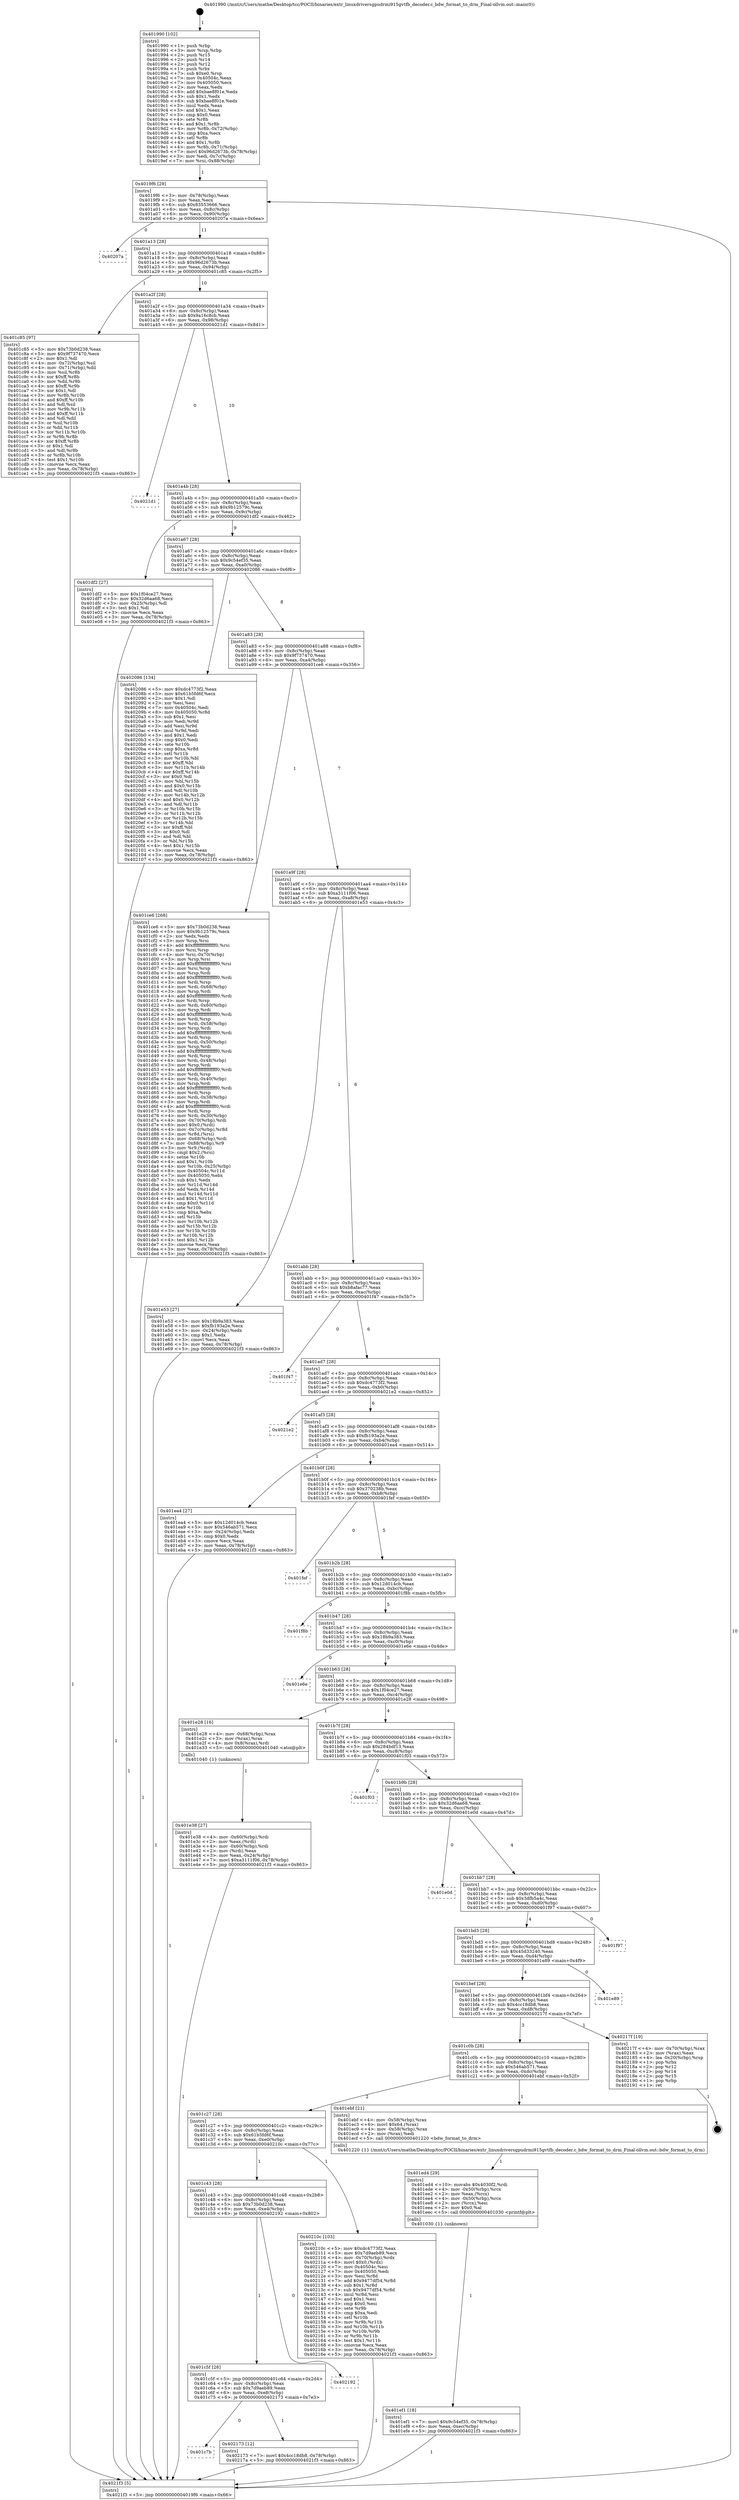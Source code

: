 digraph "0x401990" {
  label = "0x401990 (/mnt/c/Users/mathe/Desktop/tcc/POCII/binaries/extr_linuxdriversgpudrmi915gvtfb_decoder.c_bdw_format_to_drm_Final-ollvm.out::main(0))"
  labelloc = "t"
  node[shape=record]

  Entry [label="",width=0.3,height=0.3,shape=circle,fillcolor=black,style=filled]
  "0x4019f6" [label="{
     0x4019f6 [29]\l
     | [instrs]\l
     &nbsp;&nbsp;0x4019f6 \<+3\>: mov -0x78(%rbp),%eax\l
     &nbsp;&nbsp;0x4019f9 \<+2\>: mov %eax,%ecx\l
     &nbsp;&nbsp;0x4019fb \<+6\>: sub $0x83553666,%ecx\l
     &nbsp;&nbsp;0x401a01 \<+6\>: mov %eax,-0x8c(%rbp)\l
     &nbsp;&nbsp;0x401a07 \<+6\>: mov %ecx,-0x90(%rbp)\l
     &nbsp;&nbsp;0x401a0d \<+6\>: je 000000000040207a \<main+0x6ea\>\l
  }"]
  "0x40207a" [label="{
     0x40207a\l
  }", style=dashed]
  "0x401a13" [label="{
     0x401a13 [28]\l
     | [instrs]\l
     &nbsp;&nbsp;0x401a13 \<+5\>: jmp 0000000000401a18 \<main+0x88\>\l
     &nbsp;&nbsp;0x401a18 \<+6\>: mov -0x8c(%rbp),%eax\l
     &nbsp;&nbsp;0x401a1e \<+5\>: sub $0x96d2673b,%eax\l
     &nbsp;&nbsp;0x401a23 \<+6\>: mov %eax,-0x94(%rbp)\l
     &nbsp;&nbsp;0x401a29 \<+6\>: je 0000000000401c85 \<main+0x2f5\>\l
  }"]
  Exit [label="",width=0.3,height=0.3,shape=circle,fillcolor=black,style=filled,peripheries=2]
  "0x401c85" [label="{
     0x401c85 [97]\l
     | [instrs]\l
     &nbsp;&nbsp;0x401c85 \<+5\>: mov $0x73b0d238,%eax\l
     &nbsp;&nbsp;0x401c8a \<+5\>: mov $0x9f737470,%ecx\l
     &nbsp;&nbsp;0x401c8f \<+2\>: mov $0x1,%dl\l
     &nbsp;&nbsp;0x401c91 \<+4\>: mov -0x72(%rbp),%sil\l
     &nbsp;&nbsp;0x401c95 \<+4\>: mov -0x71(%rbp),%dil\l
     &nbsp;&nbsp;0x401c99 \<+3\>: mov %sil,%r8b\l
     &nbsp;&nbsp;0x401c9c \<+4\>: xor $0xff,%r8b\l
     &nbsp;&nbsp;0x401ca0 \<+3\>: mov %dil,%r9b\l
     &nbsp;&nbsp;0x401ca3 \<+4\>: xor $0xff,%r9b\l
     &nbsp;&nbsp;0x401ca7 \<+3\>: xor $0x1,%dl\l
     &nbsp;&nbsp;0x401caa \<+3\>: mov %r8b,%r10b\l
     &nbsp;&nbsp;0x401cad \<+4\>: and $0xff,%r10b\l
     &nbsp;&nbsp;0x401cb1 \<+3\>: and %dl,%sil\l
     &nbsp;&nbsp;0x401cb4 \<+3\>: mov %r9b,%r11b\l
     &nbsp;&nbsp;0x401cb7 \<+4\>: and $0xff,%r11b\l
     &nbsp;&nbsp;0x401cbb \<+3\>: and %dl,%dil\l
     &nbsp;&nbsp;0x401cbe \<+3\>: or %sil,%r10b\l
     &nbsp;&nbsp;0x401cc1 \<+3\>: or %dil,%r11b\l
     &nbsp;&nbsp;0x401cc4 \<+3\>: xor %r11b,%r10b\l
     &nbsp;&nbsp;0x401cc7 \<+3\>: or %r9b,%r8b\l
     &nbsp;&nbsp;0x401cca \<+4\>: xor $0xff,%r8b\l
     &nbsp;&nbsp;0x401cce \<+3\>: or $0x1,%dl\l
     &nbsp;&nbsp;0x401cd1 \<+3\>: and %dl,%r8b\l
     &nbsp;&nbsp;0x401cd4 \<+3\>: or %r8b,%r10b\l
     &nbsp;&nbsp;0x401cd7 \<+4\>: test $0x1,%r10b\l
     &nbsp;&nbsp;0x401cdb \<+3\>: cmovne %ecx,%eax\l
     &nbsp;&nbsp;0x401cde \<+3\>: mov %eax,-0x78(%rbp)\l
     &nbsp;&nbsp;0x401ce1 \<+5\>: jmp 00000000004021f3 \<main+0x863\>\l
  }"]
  "0x401a2f" [label="{
     0x401a2f [28]\l
     | [instrs]\l
     &nbsp;&nbsp;0x401a2f \<+5\>: jmp 0000000000401a34 \<main+0xa4\>\l
     &nbsp;&nbsp;0x401a34 \<+6\>: mov -0x8c(%rbp),%eax\l
     &nbsp;&nbsp;0x401a3a \<+5\>: sub $0x9a16c8cb,%eax\l
     &nbsp;&nbsp;0x401a3f \<+6\>: mov %eax,-0x98(%rbp)\l
     &nbsp;&nbsp;0x401a45 \<+6\>: je 00000000004021d1 \<main+0x841\>\l
  }"]
  "0x4021f3" [label="{
     0x4021f3 [5]\l
     | [instrs]\l
     &nbsp;&nbsp;0x4021f3 \<+5\>: jmp 00000000004019f6 \<main+0x66\>\l
  }"]
  "0x401990" [label="{
     0x401990 [102]\l
     | [instrs]\l
     &nbsp;&nbsp;0x401990 \<+1\>: push %rbp\l
     &nbsp;&nbsp;0x401991 \<+3\>: mov %rsp,%rbp\l
     &nbsp;&nbsp;0x401994 \<+2\>: push %r15\l
     &nbsp;&nbsp;0x401996 \<+2\>: push %r14\l
     &nbsp;&nbsp;0x401998 \<+2\>: push %r12\l
     &nbsp;&nbsp;0x40199a \<+1\>: push %rbx\l
     &nbsp;&nbsp;0x40199b \<+7\>: sub $0xe0,%rsp\l
     &nbsp;&nbsp;0x4019a2 \<+7\>: mov 0x40504c,%eax\l
     &nbsp;&nbsp;0x4019a9 \<+7\>: mov 0x405050,%ecx\l
     &nbsp;&nbsp;0x4019b0 \<+2\>: mov %eax,%edx\l
     &nbsp;&nbsp;0x4019b2 \<+6\>: add $0xbae8f01e,%edx\l
     &nbsp;&nbsp;0x4019b8 \<+3\>: sub $0x1,%edx\l
     &nbsp;&nbsp;0x4019bb \<+6\>: sub $0xbae8f01e,%edx\l
     &nbsp;&nbsp;0x4019c1 \<+3\>: imul %edx,%eax\l
     &nbsp;&nbsp;0x4019c4 \<+3\>: and $0x1,%eax\l
     &nbsp;&nbsp;0x4019c7 \<+3\>: cmp $0x0,%eax\l
     &nbsp;&nbsp;0x4019ca \<+4\>: sete %r8b\l
     &nbsp;&nbsp;0x4019ce \<+4\>: and $0x1,%r8b\l
     &nbsp;&nbsp;0x4019d2 \<+4\>: mov %r8b,-0x72(%rbp)\l
     &nbsp;&nbsp;0x4019d6 \<+3\>: cmp $0xa,%ecx\l
     &nbsp;&nbsp;0x4019d9 \<+4\>: setl %r8b\l
     &nbsp;&nbsp;0x4019dd \<+4\>: and $0x1,%r8b\l
     &nbsp;&nbsp;0x4019e1 \<+4\>: mov %r8b,-0x71(%rbp)\l
     &nbsp;&nbsp;0x4019e5 \<+7\>: movl $0x96d2673b,-0x78(%rbp)\l
     &nbsp;&nbsp;0x4019ec \<+3\>: mov %edi,-0x7c(%rbp)\l
     &nbsp;&nbsp;0x4019ef \<+7\>: mov %rsi,-0x88(%rbp)\l
  }"]
  "0x401c7b" [label="{
     0x401c7b\l
  }", style=dashed]
  "0x4021d1" [label="{
     0x4021d1\l
  }", style=dashed]
  "0x401a4b" [label="{
     0x401a4b [28]\l
     | [instrs]\l
     &nbsp;&nbsp;0x401a4b \<+5\>: jmp 0000000000401a50 \<main+0xc0\>\l
     &nbsp;&nbsp;0x401a50 \<+6\>: mov -0x8c(%rbp),%eax\l
     &nbsp;&nbsp;0x401a56 \<+5\>: sub $0x9b12579c,%eax\l
     &nbsp;&nbsp;0x401a5b \<+6\>: mov %eax,-0x9c(%rbp)\l
     &nbsp;&nbsp;0x401a61 \<+6\>: je 0000000000401df2 \<main+0x462\>\l
  }"]
  "0x402173" [label="{
     0x402173 [12]\l
     | [instrs]\l
     &nbsp;&nbsp;0x402173 \<+7\>: movl $0x4cc18db8,-0x78(%rbp)\l
     &nbsp;&nbsp;0x40217a \<+5\>: jmp 00000000004021f3 \<main+0x863\>\l
  }"]
  "0x401df2" [label="{
     0x401df2 [27]\l
     | [instrs]\l
     &nbsp;&nbsp;0x401df2 \<+5\>: mov $0x1f04ce27,%eax\l
     &nbsp;&nbsp;0x401df7 \<+5\>: mov $0x32d6aa68,%ecx\l
     &nbsp;&nbsp;0x401dfc \<+3\>: mov -0x25(%rbp),%dl\l
     &nbsp;&nbsp;0x401dff \<+3\>: test $0x1,%dl\l
     &nbsp;&nbsp;0x401e02 \<+3\>: cmovne %ecx,%eax\l
     &nbsp;&nbsp;0x401e05 \<+3\>: mov %eax,-0x78(%rbp)\l
     &nbsp;&nbsp;0x401e08 \<+5\>: jmp 00000000004021f3 \<main+0x863\>\l
  }"]
  "0x401a67" [label="{
     0x401a67 [28]\l
     | [instrs]\l
     &nbsp;&nbsp;0x401a67 \<+5\>: jmp 0000000000401a6c \<main+0xdc\>\l
     &nbsp;&nbsp;0x401a6c \<+6\>: mov -0x8c(%rbp),%eax\l
     &nbsp;&nbsp;0x401a72 \<+5\>: sub $0x9c54ef35,%eax\l
     &nbsp;&nbsp;0x401a77 \<+6\>: mov %eax,-0xa0(%rbp)\l
     &nbsp;&nbsp;0x401a7d \<+6\>: je 0000000000402086 \<main+0x6f6\>\l
  }"]
  "0x401c5f" [label="{
     0x401c5f [28]\l
     | [instrs]\l
     &nbsp;&nbsp;0x401c5f \<+5\>: jmp 0000000000401c64 \<main+0x2d4\>\l
     &nbsp;&nbsp;0x401c64 \<+6\>: mov -0x8c(%rbp),%eax\l
     &nbsp;&nbsp;0x401c6a \<+5\>: sub $0x7d9aeb89,%eax\l
     &nbsp;&nbsp;0x401c6f \<+6\>: mov %eax,-0xe8(%rbp)\l
     &nbsp;&nbsp;0x401c75 \<+6\>: je 0000000000402173 \<main+0x7e3\>\l
  }"]
  "0x402086" [label="{
     0x402086 [134]\l
     | [instrs]\l
     &nbsp;&nbsp;0x402086 \<+5\>: mov $0xdc4773f2,%eax\l
     &nbsp;&nbsp;0x40208b \<+5\>: mov $0x61b5fd6f,%ecx\l
     &nbsp;&nbsp;0x402090 \<+2\>: mov $0x1,%dl\l
     &nbsp;&nbsp;0x402092 \<+2\>: xor %esi,%esi\l
     &nbsp;&nbsp;0x402094 \<+7\>: mov 0x40504c,%edi\l
     &nbsp;&nbsp;0x40209b \<+8\>: mov 0x405050,%r8d\l
     &nbsp;&nbsp;0x4020a3 \<+3\>: sub $0x1,%esi\l
     &nbsp;&nbsp;0x4020a6 \<+3\>: mov %edi,%r9d\l
     &nbsp;&nbsp;0x4020a9 \<+3\>: add %esi,%r9d\l
     &nbsp;&nbsp;0x4020ac \<+4\>: imul %r9d,%edi\l
     &nbsp;&nbsp;0x4020b0 \<+3\>: and $0x1,%edi\l
     &nbsp;&nbsp;0x4020b3 \<+3\>: cmp $0x0,%edi\l
     &nbsp;&nbsp;0x4020b6 \<+4\>: sete %r10b\l
     &nbsp;&nbsp;0x4020ba \<+4\>: cmp $0xa,%r8d\l
     &nbsp;&nbsp;0x4020be \<+4\>: setl %r11b\l
     &nbsp;&nbsp;0x4020c2 \<+3\>: mov %r10b,%bl\l
     &nbsp;&nbsp;0x4020c5 \<+3\>: xor $0xff,%bl\l
     &nbsp;&nbsp;0x4020c8 \<+3\>: mov %r11b,%r14b\l
     &nbsp;&nbsp;0x4020cb \<+4\>: xor $0xff,%r14b\l
     &nbsp;&nbsp;0x4020cf \<+3\>: xor $0x0,%dl\l
     &nbsp;&nbsp;0x4020d2 \<+3\>: mov %bl,%r15b\l
     &nbsp;&nbsp;0x4020d5 \<+4\>: and $0x0,%r15b\l
     &nbsp;&nbsp;0x4020d9 \<+3\>: and %dl,%r10b\l
     &nbsp;&nbsp;0x4020dc \<+3\>: mov %r14b,%r12b\l
     &nbsp;&nbsp;0x4020df \<+4\>: and $0x0,%r12b\l
     &nbsp;&nbsp;0x4020e3 \<+3\>: and %dl,%r11b\l
     &nbsp;&nbsp;0x4020e6 \<+3\>: or %r10b,%r15b\l
     &nbsp;&nbsp;0x4020e9 \<+3\>: or %r11b,%r12b\l
     &nbsp;&nbsp;0x4020ec \<+3\>: xor %r12b,%r15b\l
     &nbsp;&nbsp;0x4020ef \<+3\>: or %r14b,%bl\l
     &nbsp;&nbsp;0x4020f2 \<+3\>: xor $0xff,%bl\l
     &nbsp;&nbsp;0x4020f5 \<+3\>: or $0x0,%dl\l
     &nbsp;&nbsp;0x4020f8 \<+2\>: and %dl,%bl\l
     &nbsp;&nbsp;0x4020fa \<+3\>: or %bl,%r15b\l
     &nbsp;&nbsp;0x4020fd \<+4\>: test $0x1,%r15b\l
     &nbsp;&nbsp;0x402101 \<+3\>: cmovne %ecx,%eax\l
     &nbsp;&nbsp;0x402104 \<+3\>: mov %eax,-0x78(%rbp)\l
     &nbsp;&nbsp;0x402107 \<+5\>: jmp 00000000004021f3 \<main+0x863\>\l
  }"]
  "0x401a83" [label="{
     0x401a83 [28]\l
     | [instrs]\l
     &nbsp;&nbsp;0x401a83 \<+5\>: jmp 0000000000401a88 \<main+0xf8\>\l
     &nbsp;&nbsp;0x401a88 \<+6\>: mov -0x8c(%rbp),%eax\l
     &nbsp;&nbsp;0x401a8e \<+5\>: sub $0x9f737470,%eax\l
     &nbsp;&nbsp;0x401a93 \<+6\>: mov %eax,-0xa4(%rbp)\l
     &nbsp;&nbsp;0x401a99 \<+6\>: je 0000000000401ce6 \<main+0x356\>\l
  }"]
  "0x402192" [label="{
     0x402192\l
  }", style=dashed]
  "0x401ce6" [label="{
     0x401ce6 [268]\l
     | [instrs]\l
     &nbsp;&nbsp;0x401ce6 \<+5\>: mov $0x73b0d238,%eax\l
     &nbsp;&nbsp;0x401ceb \<+5\>: mov $0x9b12579c,%ecx\l
     &nbsp;&nbsp;0x401cf0 \<+2\>: xor %edx,%edx\l
     &nbsp;&nbsp;0x401cf2 \<+3\>: mov %rsp,%rsi\l
     &nbsp;&nbsp;0x401cf5 \<+4\>: add $0xfffffffffffffff0,%rsi\l
     &nbsp;&nbsp;0x401cf9 \<+3\>: mov %rsi,%rsp\l
     &nbsp;&nbsp;0x401cfc \<+4\>: mov %rsi,-0x70(%rbp)\l
     &nbsp;&nbsp;0x401d00 \<+3\>: mov %rsp,%rsi\l
     &nbsp;&nbsp;0x401d03 \<+4\>: add $0xfffffffffffffff0,%rsi\l
     &nbsp;&nbsp;0x401d07 \<+3\>: mov %rsi,%rsp\l
     &nbsp;&nbsp;0x401d0a \<+3\>: mov %rsp,%rdi\l
     &nbsp;&nbsp;0x401d0d \<+4\>: add $0xfffffffffffffff0,%rdi\l
     &nbsp;&nbsp;0x401d11 \<+3\>: mov %rdi,%rsp\l
     &nbsp;&nbsp;0x401d14 \<+4\>: mov %rdi,-0x68(%rbp)\l
     &nbsp;&nbsp;0x401d18 \<+3\>: mov %rsp,%rdi\l
     &nbsp;&nbsp;0x401d1b \<+4\>: add $0xfffffffffffffff0,%rdi\l
     &nbsp;&nbsp;0x401d1f \<+3\>: mov %rdi,%rsp\l
     &nbsp;&nbsp;0x401d22 \<+4\>: mov %rdi,-0x60(%rbp)\l
     &nbsp;&nbsp;0x401d26 \<+3\>: mov %rsp,%rdi\l
     &nbsp;&nbsp;0x401d29 \<+4\>: add $0xfffffffffffffff0,%rdi\l
     &nbsp;&nbsp;0x401d2d \<+3\>: mov %rdi,%rsp\l
     &nbsp;&nbsp;0x401d30 \<+4\>: mov %rdi,-0x58(%rbp)\l
     &nbsp;&nbsp;0x401d34 \<+3\>: mov %rsp,%rdi\l
     &nbsp;&nbsp;0x401d37 \<+4\>: add $0xfffffffffffffff0,%rdi\l
     &nbsp;&nbsp;0x401d3b \<+3\>: mov %rdi,%rsp\l
     &nbsp;&nbsp;0x401d3e \<+4\>: mov %rdi,-0x50(%rbp)\l
     &nbsp;&nbsp;0x401d42 \<+3\>: mov %rsp,%rdi\l
     &nbsp;&nbsp;0x401d45 \<+4\>: add $0xfffffffffffffff0,%rdi\l
     &nbsp;&nbsp;0x401d49 \<+3\>: mov %rdi,%rsp\l
     &nbsp;&nbsp;0x401d4c \<+4\>: mov %rdi,-0x48(%rbp)\l
     &nbsp;&nbsp;0x401d50 \<+3\>: mov %rsp,%rdi\l
     &nbsp;&nbsp;0x401d53 \<+4\>: add $0xfffffffffffffff0,%rdi\l
     &nbsp;&nbsp;0x401d57 \<+3\>: mov %rdi,%rsp\l
     &nbsp;&nbsp;0x401d5a \<+4\>: mov %rdi,-0x40(%rbp)\l
     &nbsp;&nbsp;0x401d5e \<+3\>: mov %rsp,%rdi\l
     &nbsp;&nbsp;0x401d61 \<+4\>: add $0xfffffffffffffff0,%rdi\l
     &nbsp;&nbsp;0x401d65 \<+3\>: mov %rdi,%rsp\l
     &nbsp;&nbsp;0x401d68 \<+4\>: mov %rdi,-0x38(%rbp)\l
     &nbsp;&nbsp;0x401d6c \<+3\>: mov %rsp,%rdi\l
     &nbsp;&nbsp;0x401d6f \<+4\>: add $0xfffffffffffffff0,%rdi\l
     &nbsp;&nbsp;0x401d73 \<+3\>: mov %rdi,%rsp\l
     &nbsp;&nbsp;0x401d76 \<+4\>: mov %rdi,-0x30(%rbp)\l
     &nbsp;&nbsp;0x401d7a \<+4\>: mov -0x70(%rbp),%rdi\l
     &nbsp;&nbsp;0x401d7e \<+6\>: movl $0x0,(%rdi)\l
     &nbsp;&nbsp;0x401d84 \<+4\>: mov -0x7c(%rbp),%r8d\l
     &nbsp;&nbsp;0x401d88 \<+3\>: mov %r8d,(%rsi)\l
     &nbsp;&nbsp;0x401d8b \<+4\>: mov -0x68(%rbp),%rdi\l
     &nbsp;&nbsp;0x401d8f \<+7\>: mov -0x88(%rbp),%r9\l
     &nbsp;&nbsp;0x401d96 \<+3\>: mov %r9,(%rdi)\l
     &nbsp;&nbsp;0x401d99 \<+3\>: cmpl $0x2,(%rsi)\l
     &nbsp;&nbsp;0x401d9c \<+4\>: setne %r10b\l
     &nbsp;&nbsp;0x401da0 \<+4\>: and $0x1,%r10b\l
     &nbsp;&nbsp;0x401da4 \<+4\>: mov %r10b,-0x25(%rbp)\l
     &nbsp;&nbsp;0x401da8 \<+8\>: mov 0x40504c,%r11d\l
     &nbsp;&nbsp;0x401db0 \<+7\>: mov 0x405050,%ebx\l
     &nbsp;&nbsp;0x401db7 \<+3\>: sub $0x1,%edx\l
     &nbsp;&nbsp;0x401dba \<+3\>: mov %r11d,%r14d\l
     &nbsp;&nbsp;0x401dbd \<+3\>: add %edx,%r14d\l
     &nbsp;&nbsp;0x401dc0 \<+4\>: imul %r14d,%r11d\l
     &nbsp;&nbsp;0x401dc4 \<+4\>: and $0x1,%r11d\l
     &nbsp;&nbsp;0x401dc8 \<+4\>: cmp $0x0,%r11d\l
     &nbsp;&nbsp;0x401dcc \<+4\>: sete %r10b\l
     &nbsp;&nbsp;0x401dd0 \<+3\>: cmp $0xa,%ebx\l
     &nbsp;&nbsp;0x401dd3 \<+4\>: setl %r15b\l
     &nbsp;&nbsp;0x401dd7 \<+3\>: mov %r10b,%r12b\l
     &nbsp;&nbsp;0x401dda \<+3\>: and %r15b,%r12b\l
     &nbsp;&nbsp;0x401ddd \<+3\>: xor %r15b,%r10b\l
     &nbsp;&nbsp;0x401de0 \<+3\>: or %r10b,%r12b\l
     &nbsp;&nbsp;0x401de3 \<+4\>: test $0x1,%r12b\l
     &nbsp;&nbsp;0x401de7 \<+3\>: cmovne %ecx,%eax\l
     &nbsp;&nbsp;0x401dea \<+3\>: mov %eax,-0x78(%rbp)\l
     &nbsp;&nbsp;0x401ded \<+5\>: jmp 00000000004021f3 \<main+0x863\>\l
  }"]
  "0x401a9f" [label="{
     0x401a9f [28]\l
     | [instrs]\l
     &nbsp;&nbsp;0x401a9f \<+5\>: jmp 0000000000401aa4 \<main+0x114\>\l
     &nbsp;&nbsp;0x401aa4 \<+6\>: mov -0x8c(%rbp),%eax\l
     &nbsp;&nbsp;0x401aaa \<+5\>: sub $0xa3111f06,%eax\l
     &nbsp;&nbsp;0x401aaf \<+6\>: mov %eax,-0xa8(%rbp)\l
     &nbsp;&nbsp;0x401ab5 \<+6\>: je 0000000000401e53 \<main+0x4c3\>\l
  }"]
  "0x401c43" [label="{
     0x401c43 [28]\l
     | [instrs]\l
     &nbsp;&nbsp;0x401c43 \<+5\>: jmp 0000000000401c48 \<main+0x2b8\>\l
     &nbsp;&nbsp;0x401c48 \<+6\>: mov -0x8c(%rbp),%eax\l
     &nbsp;&nbsp;0x401c4e \<+5\>: sub $0x73b0d238,%eax\l
     &nbsp;&nbsp;0x401c53 \<+6\>: mov %eax,-0xe4(%rbp)\l
     &nbsp;&nbsp;0x401c59 \<+6\>: je 0000000000402192 \<main+0x802\>\l
  }"]
  "0x40210c" [label="{
     0x40210c [103]\l
     | [instrs]\l
     &nbsp;&nbsp;0x40210c \<+5\>: mov $0xdc4773f2,%eax\l
     &nbsp;&nbsp;0x402111 \<+5\>: mov $0x7d9aeb89,%ecx\l
     &nbsp;&nbsp;0x402116 \<+4\>: mov -0x70(%rbp),%rdx\l
     &nbsp;&nbsp;0x40211a \<+6\>: movl $0x0,(%rdx)\l
     &nbsp;&nbsp;0x402120 \<+7\>: mov 0x40504c,%esi\l
     &nbsp;&nbsp;0x402127 \<+7\>: mov 0x405050,%edi\l
     &nbsp;&nbsp;0x40212e \<+3\>: mov %esi,%r8d\l
     &nbsp;&nbsp;0x402131 \<+7\>: add $0x9477df54,%r8d\l
     &nbsp;&nbsp;0x402138 \<+4\>: sub $0x1,%r8d\l
     &nbsp;&nbsp;0x40213c \<+7\>: sub $0x9477df54,%r8d\l
     &nbsp;&nbsp;0x402143 \<+4\>: imul %r8d,%esi\l
     &nbsp;&nbsp;0x402147 \<+3\>: and $0x1,%esi\l
     &nbsp;&nbsp;0x40214a \<+3\>: cmp $0x0,%esi\l
     &nbsp;&nbsp;0x40214d \<+4\>: sete %r9b\l
     &nbsp;&nbsp;0x402151 \<+3\>: cmp $0xa,%edi\l
     &nbsp;&nbsp;0x402154 \<+4\>: setl %r10b\l
     &nbsp;&nbsp;0x402158 \<+3\>: mov %r9b,%r11b\l
     &nbsp;&nbsp;0x40215b \<+3\>: and %r10b,%r11b\l
     &nbsp;&nbsp;0x40215e \<+3\>: xor %r10b,%r9b\l
     &nbsp;&nbsp;0x402161 \<+3\>: or %r9b,%r11b\l
     &nbsp;&nbsp;0x402164 \<+4\>: test $0x1,%r11b\l
     &nbsp;&nbsp;0x402168 \<+3\>: cmovne %ecx,%eax\l
     &nbsp;&nbsp;0x40216b \<+3\>: mov %eax,-0x78(%rbp)\l
     &nbsp;&nbsp;0x40216e \<+5\>: jmp 00000000004021f3 \<main+0x863\>\l
  }"]
  "0x401e53" [label="{
     0x401e53 [27]\l
     | [instrs]\l
     &nbsp;&nbsp;0x401e53 \<+5\>: mov $0x18b9a383,%eax\l
     &nbsp;&nbsp;0x401e58 \<+5\>: mov $0xfb193a2e,%ecx\l
     &nbsp;&nbsp;0x401e5d \<+3\>: mov -0x24(%rbp),%edx\l
     &nbsp;&nbsp;0x401e60 \<+3\>: cmp $0x1,%edx\l
     &nbsp;&nbsp;0x401e63 \<+3\>: cmovl %ecx,%eax\l
     &nbsp;&nbsp;0x401e66 \<+3\>: mov %eax,-0x78(%rbp)\l
     &nbsp;&nbsp;0x401e69 \<+5\>: jmp 00000000004021f3 \<main+0x863\>\l
  }"]
  "0x401abb" [label="{
     0x401abb [28]\l
     | [instrs]\l
     &nbsp;&nbsp;0x401abb \<+5\>: jmp 0000000000401ac0 \<main+0x130\>\l
     &nbsp;&nbsp;0x401ac0 \<+6\>: mov -0x8c(%rbp),%eax\l
     &nbsp;&nbsp;0x401ac6 \<+5\>: sub $0xb8afac77,%eax\l
     &nbsp;&nbsp;0x401acb \<+6\>: mov %eax,-0xac(%rbp)\l
     &nbsp;&nbsp;0x401ad1 \<+6\>: je 0000000000401f47 \<main+0x5b7\>\l
  }"]
  "0x401ef1" [label="{
     0x401ef1 [18]\l
     | [instrs]\l
     &nbsp;&nbsp;0x401ef1 \<+7\>: movl $0x9c54ef35,-0x78(%rbp)\l
     &nbsp;&nbsp;0x401ef8 \<+6\>: mov %eax,-0xec(%rbp)\l
     &nbsp;&nbsp;0x401efe \<+5\>: jmp 00000000004021f3 \<main+0x863\>\l
  }"]
  "0x401f47" [label="{
     0x401f47\l
  }", style=dashed]
  "0x401ad7" [label="{
     0x401ad7 [28]\l
     | [instrs]\l
     &nbsp;&nbsp;0x401ad7 \<+5\>: jmp 0000000000401adc \<main+0x14c\>\l
     &nbsp;&nbsp;0x401adc \<+6\>: mov -0x8c(%rbp),%eax\l
     &nbsp;&nbsp;0x401ae2 \<+5\>: sub $0xdc4773f2,%eax\l
     &nbsp;&nbsp;0x401ae7 \<+6\>: mov %eax,-0xb0(%rbp)\l
     &nbsp;&nbsp;0x401aed \<+6\>: je 00000000004021e2 \<main+0x852\>\l
  }"]
  "0x401ed4" [label="{
     0x401ed4 [29]\l
     | [instrs]\l
     &nbsp;&nbsp;0x401ed4 \<+10\>: movabs $0x4030f2,%rdi\l
     &nbsp;&nbsp;0x401ede \<+4\>: mov -0x50(%rbp),%rcx\l
     &nbsp;&nbsp;0x401ee2 \<+2\>: mov %eax,(%rcx)\l
     &nbsp;&nbsp;0x401ee4 \<+4\>: mov -0x50(%rbp),%rcx\l
     &nbsp;&nbsp;0x401ee8 \<+2\>: mov (%rcx),%esi\l
     &nbsp;&nbsp;0x401eea \<+2\>: mov $0x0,%al\l
     &nbsp;&nbsp;0x401eec \<+5\>: call 0000000000401030 \<printf@plt\>\l
     | [calls]\l
     &nbsp;&nbsp;0x401030 \{1\} (unknown)\l
  }"]
  "0x4021e2" [label="{
     0x4021e2\l
  }", style=dashed]
  "0x401af3" [label="{
     0x401af3 [28]\l
     | [instrs]\l
     &nbsp;&nbsp;0x401af3 \<+5\>: jmp 0000000000401af8 \<main+0x168\>\l
     &nbsp;&nbsp;0x401af8 \<+6\>: mov -0x8c(%rbp),%eax\l
     &nbsp;&nbsp;0x401afe \<+5\>: sub $0xfb193a2e,%eax\l
     &nbsp;&nbsp;0x401b03 \<+6\>: mov %eax,-0xb4(%rbp)\l
     &nbsp;&nbsp;0x401b09 \<+6\>: je 0000000000401ea4 \<main+0x514\>\l
  }"]
  "0x401c27" [label="{
     0x401c27 [28]\l
     | [instrs]\l
     &nbsp;&nbsp;0x401c27 \<+5\>: jmp 0000000000401c2c \<main+0x29c\>\l
     &nbsp;&nbsp;0x401c2c \<+6\>: mov -0x8c(%rbp),%eax\l
     &nbsp;&nbsp;0x401c32 \<+5\>: sub $0x61b5fd6f,%eax\l
     &nbsp;&nbsp;0x401c37 \<+6\>: mov %eax,-0xe0(%rbp)\l
     &nbsp;&nbsp;0x401c3d \<+6\>: je 000000000040210c \<main+0x77c\>\l
  }"]
  "0x401ea4" [label="{
     0x401ea4 [27]\l
     | [instrs]\l
     &nbsp;&nbsp;0x401ea4 \<+5\>: mov $0x12d014cb,%eax\l
     &nbsp;&nbsp;0x401ea9 \<+5\>: mov $0x546ab571,%ecx\l
     &nbsp;&nbsp;0x401eae \<+3\>: mov -0x24(%rbp),%edx\l
     &nbsp;&nbsp;0x401eb1 \<+3\>: cmp $0x0,%edx\l
     &nbsp;&nbsp;0x401eb4 \<+3\>: cmove %ecx,%eax\l
     &nbsp;&nbsp;0x401eb7 \<+3\>: mov %eax,-0x78(%rbp)\l
     &nbsp;&nbsp;0x401eba \<+5\>: jmp 00000000004021f3 \<main+0x863\>\l
  }"]
  "0x401b0f" [label="{
     0x401b0f [28]\l
     | [instrs]\l
     &nbsp;&nbsp;0x401b0f \<+5\>: jmp 0000000000401b14 \<main+0x184\>\l
     &nbsp;&nbsp;0x401b14 \<+6\>: mov -0x8c(%rbp),%eax\l
     &nbsp;&nbsp;0x401b1a \<+5\>: sub $0x370238b,%eax\l
     &nbsp;&nbsp;0x401b1f \<+6\>: mov %eax,-0xb8(%rbp)\l
     &nbsp;&nbsp;0x401b25 \<+6\>: je 0000000000401fef \<main+0x65f\>\l
  }"]
  "0x401ebf" [label="{
     0x401ebf [21]\l
     | [instrs]\l
     &nbsp;&nbsp;0x401ebf \<+4\>: mov -0x58(%rbp),%rax\l
     &nbsp;&nbsp;0x401ec3 \<+6\>: movl $0x64,(%rax)\l
     &nbsp;&nbsp;0x401ec9 \<+4\>: mov -0x58(%rbp),%rax\l
     &nbsp;&nbsp;0x401ecd \<+2\>: mov (%rax),%edi\l
     &nbsp;&nbsp;0x401ecf \<+5\>: call 0000000000401220 \<bdw_format_to_drm\>\l
     | [calls]\l
     &nbsp;&nbsp;0x401220 \{1\} (/mnt/c/Users/mathe/Desktop/tcc/POCII/binaries/extr_linuxdriversgpudrmi915gvtfb_decoder.c_bdw_format_to_drm_Final-ollvm.out::bdw_format_to_drm)\l
  }"]
  "0x401fef" [label="{
     0x401fef\l
  }", style=dashed]
  "0x401b2b" [label="{
     0x401b2b [28]\l
     | [instrs]\l
     &nbsp;&nbsp;0x401b2b \<+5\>: jmp 0000000000401b30 \<main+0x1a0\>\l
     &nbsp;&nbsp;0x401b30 \<+6\>: mov -0x8c(%rbp),%eax\l
     &nbsp;&nbsp;0x401b36 \<+5\>: sub $0x12d014cb,%eax\l
     &nbsp;&nbsp;0x401b3b \<+6\>: mov %eax,-0xbc(%rbp)\l
     &nbsp;&nbsp;0x401b41 \<+6\>: je 0000000000401f8b \<main+0x5fb\>\l
  }"]
  "0x401c0b" [label="{
     0x401c0b [28]\l
     | [instrs]\l
     &nbsp;&nbsp;0x401c0b \<+5\>: jmp 0000000000401c10 \<main+0x280\>\l
     &nbsp;&nbsp;0x401c10 \<+6\>: mov -0x8c(%rbp),%eax\l
     &nbsp;&nbsp;0x401c16 \<+5\>: sub $0x546ab571,%eax\l
     &nbsp;&nbsp;0x401c1b \<+6\>: mov %eax,-0xdc(%rbp)\l
     &nbsp;&nbsp;0x401c21 \<+6\>: je 0000000000401ebf \<main+0x52f\>\l
  }"]
  "0x401f8b" [label="{
     0x401f8b\l
  }", style=dashed]
  "0x401b47" [label="{
     0x401b47 [28]\l
     | [instrs]\l
     &nbsp;&nbsp;0x401b47 \<+5\>: jmp 0000000000401b4c \<main+0x1bc\>\l
     &nbsp;&nbsp;0x401b4c \<+6\>: mov -0x8c(%rbp),%eax\l
     &nbsp;&nbsp;0x401b52 \<+5\>: sub $0x18b9a383,%eax\l
     &nbsp;&nbsp;0x401b57 \<+6\>: mov %eax,-0xc0(%rbp)\l
     &nbsp;&nbsp;0x401b5d \<+6\>: je 0000000000401e6e \<main+0x4de\>\l
  }"]
  "0x40217f" [label="{
     0x40217f [19]\l
     | [instrs]\l
     &nbsp;&nbsp;0x40217f \<+4\>: mov -0x70(%rbp),%rax\l
     &nbsp;&nbsp;0x402183 \<+2\>: mov (%rax),%eax\l
     &nbsp;&nbsp;0x402185 \<+4\>: lea -0x20(%rbp),%rsp\l
     &nbsp;&nbsp;0x402189 \<+1\>: pop %rbx\l
     &nbsp;&nbsp;0x40218a \<+2\>: pop %r12\l
     &nbsp;&nbsp;0x40218c \<+2\>: pop %r14\l
     &nbsp;&nbsp;0x40218e \<+2\>: pop %r15\l
     &nbsp;&nbsp;0x402190 \<+1\>: pop %rbp\l
     &nbsp;&nbsp;0x402191 \<+1\>: ret\l
  }"]
  "0x401e6e" [label="{
     0x401e6e\l
  }", style=dashed]
  "0x401b63" [label="{
     0x401b63 [28]\l
     | [instrs]\l
     &nbsp;&nbsp;0x401b63 \<+5\>: jmp 0000000000401b68 \<main+0x1d8\>\l
     &nbsp;&nbsp;0x401b68 \<+6\>: mov -0x8c(%rbp),%eax\l
     &nbsp;&nbsp;0x401b6e \<+5\>: sub $0x1f04ce27,%eax\l
     &nbsp;&nbsp;0x401b73 \<+6\>: mov %eax,-0xc4(%rbp)\l
     &nbsp;&nbsp;0x401b79 \<+6\>: je 0000000000401e28 \<main+0x498\>\l
  }"]
  "0x401bef" [label="{
     0x401bef [28]\l
     | [instrs]\l
     &nbsp;&nbsp;0x401bef \<+5\>: jmp 0000000000401bf4 \<main+0x264\>\l
     &nbsp;&nbsp;0x401bf4 \<+6\>: mov -0x8c(%rbp),%eax\l
     &nbsp;&nbsp;0x401bfa \<+5\>: sub $0x4cc18db8,%eax\l
     &nbsp;&nbsp;0x401bff \<+6\>: mov %eax,-0xd8(%rbp)\l
     &nbsp;&nbsp;0x401c05 \<+6\>: je 000000000040217f \<main+0x7ef\>\l
  }"]
  "0x401e28" [label="{
     0x401e28 [16]\l
     | [instrs]\l
     &nbsp;&nbsp;0x401e28 \<+4\>: mov -0x68(%rbp),%rax\l
     &nbsp;&nbsp;0x401e2c \<+3\>: mov (%rax),%rax\l
     &nbsp;&nbsp;0x401e2f \<+4\>: mov 0x8(%rax),%rdi\l
     &nbsp;&nbsp;0x401e33 \<+5\>: call 0000000000401040 \<atoi@plt\>\l
     | [calls]\l
     &nbsp;&nbsp;0x401040 \{1\} (unknown)\l
  }"]
  "0x401b7f" [label="{
     0x401b7f [28]\l
     | [instrs]\l
     &nbsp;&nbsp;0x401b7f \<+5\>: jmp 0000000000401b84 \<main+0x1f4\>\l
     &nbsp;&nbsp;0x401b84 \<+6\>: mov -0x8c(%rbp),%eax\l
     &nbsp;&nbsp;0x401b8a \<+5\>: sub $0x284bdf13,%eax\l
     &nbsp;&nbsp;0x401b8f \<+6\>: mov %eax,-0xc8(%rbp)\l
     &nbsp;&nbsp;0x401b95 \<+6\>: je 0000000000401f03 \<main+0x573\>\l
  }"]
  "0x401e38" [label="{
     0x401e38 [27]\l
     | [instrs]\l
     &nbsp;&nbsp;0x401e38 \<+4\>: mov -0x60(%rbp),%rdi\l
     &nbsp;&nbsp;0x401e3c \<+2\>: mov %eax,(%rdi)\l
     &nbsp;&nbsp;0x401e3e \<+4\>: mov -0x60(%rbp),%rdi\l
     &nbsp;&nbsp;0x401e42 \<+2\>: mov (%rdi),%eax\l
     &nbsp;&nbsp;0x401e44 \<+3\>: mov %eax,-0x24(%rbp)\l
     &nbsp;&nbsp;0x401e47 \<+7\>: movl $0xa3111f06,-0x78(%rbp)\l
     &nbsp;&nbsp;0x401e4e \<+5\>: jmp 00000000004021f3 \<main+0x863\>\l
  }"]
  "0x401e89" [label="{
     0x401e89\l
  }", style=dashed]
  "0x401f03" [label="{
     0x401f03\l
  }", style=dashed]
  "0x401b9b" [label="{
     0x401b9b [28]\l
     | [instrs]\l
     &nbsp;&nbsp;0x401b9b \<+5\>: jmp 0000000000401ba0 \<main+0x210\>\l
     &nbsp;&nbsp;0x401ba0 \<+6\>: mov -0x8c(%rbp),%eax\l
     &nbsp;&nbsp;0x401ba6 \<+5\>: sub $0x32d6aa68,%eax\l
     &nbsp;&nbsp;0x401bab \<+6\>: mov %eax,-0xcc(%rbp)\l
     &nbsp;&nbsp;0x401bb1 \<+6\>: je 0000000000401e0d \<main+0x47d\>\l
  }"]
  "0x401bd3" [label="{
     0x401bd3 [28]\l
     | [instrs]\l
     &nbsp;&nbsp;0x401bd3 \<+5\>: jmp 0000000000401bd8 \<main+0x248\>\l
     &nbsp;&nbsp;0x401bd8 \<+6\>: mov -0x8c(%rbp),%eax\l
     &nbsp;&nbsp;0x401bde \<+5\>: sub $0x45d33240,%eax\l
     &nbsp;&nbsp;0x401be3 \<+6\>: mov %eax,-0xd4(%rbp)\l
     &nbsp;&nbsp;0x401be9 \<+6\>: je 0000000000401e89 \<main+0x4f9\>\l
  }"]
  "0x401e0d" [label="{
     0x401e0d\l
  }", style=dashed]
  "0x401bb7" [label="{
     0x401bb7 [28]\l
     | [instrs]\l
     &nbsp;&nbsp;0x401bb7 \<+5\>: jmp 0000000000401bbc \<main+0x22c\>\l
     &nbsp;&nbsp;0x401bbc \<+6\>: mov -0x8c(%rbp),%eax\l
     &nbsp;&nbsp;0x401bc2 \<+5\>: sub $0x3dfb5a4c,%eax\l
     &nbsp;&nbsp;0x401bc7 \<+6\>: mov %eax,-0xd0(%rbp)\l
     &nbsp;&nbsp;0x401bcd \<+6\>: je 0000000000401f97 \<main+0x607\>\l
  }"]
  "0x401f97" [label="{
     0x401f97\l
  }", style=dashed]
  Entry -> "0x401990" [label=" 1"]
  "0x4019f6" -> "0x40207a" [label=" 0"]
  "0x4019f6" -> "0x401a13" [label=" 11"]
  "0x40217f" -> Exit [label=" 1"]
  "0x401a13" -> "0x401c85" [label=" 1"]
  "0x401a13" -> "0x401a2f" [label=" 10"]
  "0x401c85" -> "0x4021f3" [label=" 1"]
  "0x401990" -> "0x4019f6" [label=" 1"]
  "0x4021f3" -> "0x4019f6" [label=" 10"]
  "0x402173" -> "0x4021f3" [label=" 1"]
  "0x401a2f" -> "0x4021d1" [label=" 0"]
  "0x401a2f" -> "0x401a4b" [label=" 10"]
  "0x401c5f" -> "0x401c7b" [label=" 0"]
  "0x401a4b" -> "0x401df2" [label=" 1"]
  "0x401a4b" -> "0x401a67" [label=" 9"]
  "0x401c5f" -> "0x402173" [label=" 1"]
  "0x401a67" -> "0x402086" [label=" 1"]
  "0x401a67" -> "0x401a83" [label=" 8"]
  "0x401c43" -> "0x401c5f" [label=" 1"]
  "0x401a83" -> "0x401ce6" [label=" 1"]
  "0x401a83" -> "0x401a9f" [label=" 7"]
  "0x401c43" -> "0x402192" [label=" 0"]
  "0x401ce6" -> "0x4021f3" [label=" 1"]
  "0x401df2" -> "0x4021f3" [label=" 1"]
  "0x40210c" -> "0x4021f3" [label=" 1"]
  "0x401a9f" -> "0x401e53" [label=" 1"]
  "0x401a9f" -> "0x401abb" [label=" 6"]
  "0x401c27" -> "0x401c43" [label=" 1"]
  "0x401abb" -> "0x401f47" [label=" 0"]
  "0x401abb" -> "0x401ad7" [label=" 6"]
  "0x401c27" -> "0x40210c" [label=" 1"]
  "0x401ad7" -> "0x4021e2" [label=" 0"]
  "0x401ad7" -> "0x401af3" [label=" 6"]
  "0x402086" -> "0x4021f3" [label=" 1"]
  "0x401af3" -> "0x401ea4" [label=" 1"]
  "0x401af3" -> "0x401b0f" [label=" 5"]
  "0x401ef1" -> "0x4021f3" [label=" 1"]
  "0x401b0f" -> "0x401fef" [label=" 0"]
  "0x401b0f" -> "0x401b2b" [label=" 5"]
  "0x401ed4" -> "0x401ef1" [label=" 1"]
  "0x401b2b" -> "0x401f8b" [label=" 0"]
  "0x401b2b" -> "0x401b47" [label=" 5"]
  "0x401c0b" -> "0x401c27" [label=" 2"]
  "0x401b47" -> "0x401e6e" [label=" 0"]
  "0x401b47" -> "0x401b63" [label=" 5"]
  "0x401c0b" -> "0x401ebf" [label=" 1"]
  "0x401b63" -> "0x401e28" [label=" 1"]
  "0x401b63" -> "0x401b7f" [label=" 4"]
  "0x401e28" -> "0x401e38" [label=" 1"]
  "0x401e38" -> "0x4021f3" [label=" 1"]
  "0x401e53" -> "0x4021f3" [label=" 1"]
  "0x401ea4" -> "0x4021f3" [label=" 1"]
  "0x401bef" -> "0x401c0b" [label=" 3"]
  "0x401b7f" -> "0x401f03" [label=" 0"]
  "0x401b7f" -> "0x401b9b" [label=" 4"]
  "0x401bef" -> "0x40217f" [label=" 1"]
  "0x401b9b" -> "0x401e0d" [label=" 0"]
  "0x401b9b" -> "0x401bb7" [label=" 4"]
  "0x401bd3" -> "0x401bef" [label=" 4"]
  "0x401bb7" -> "0x401f97" [label=" 0"]
  "0x401bb7" -> "0x401bd3" [label=" 4"]
  "0x401ebf" -> "0x401ed4" [label=" 1"]
  "0x401bd3" -> "0x401e89" [label=" 0"]
}
